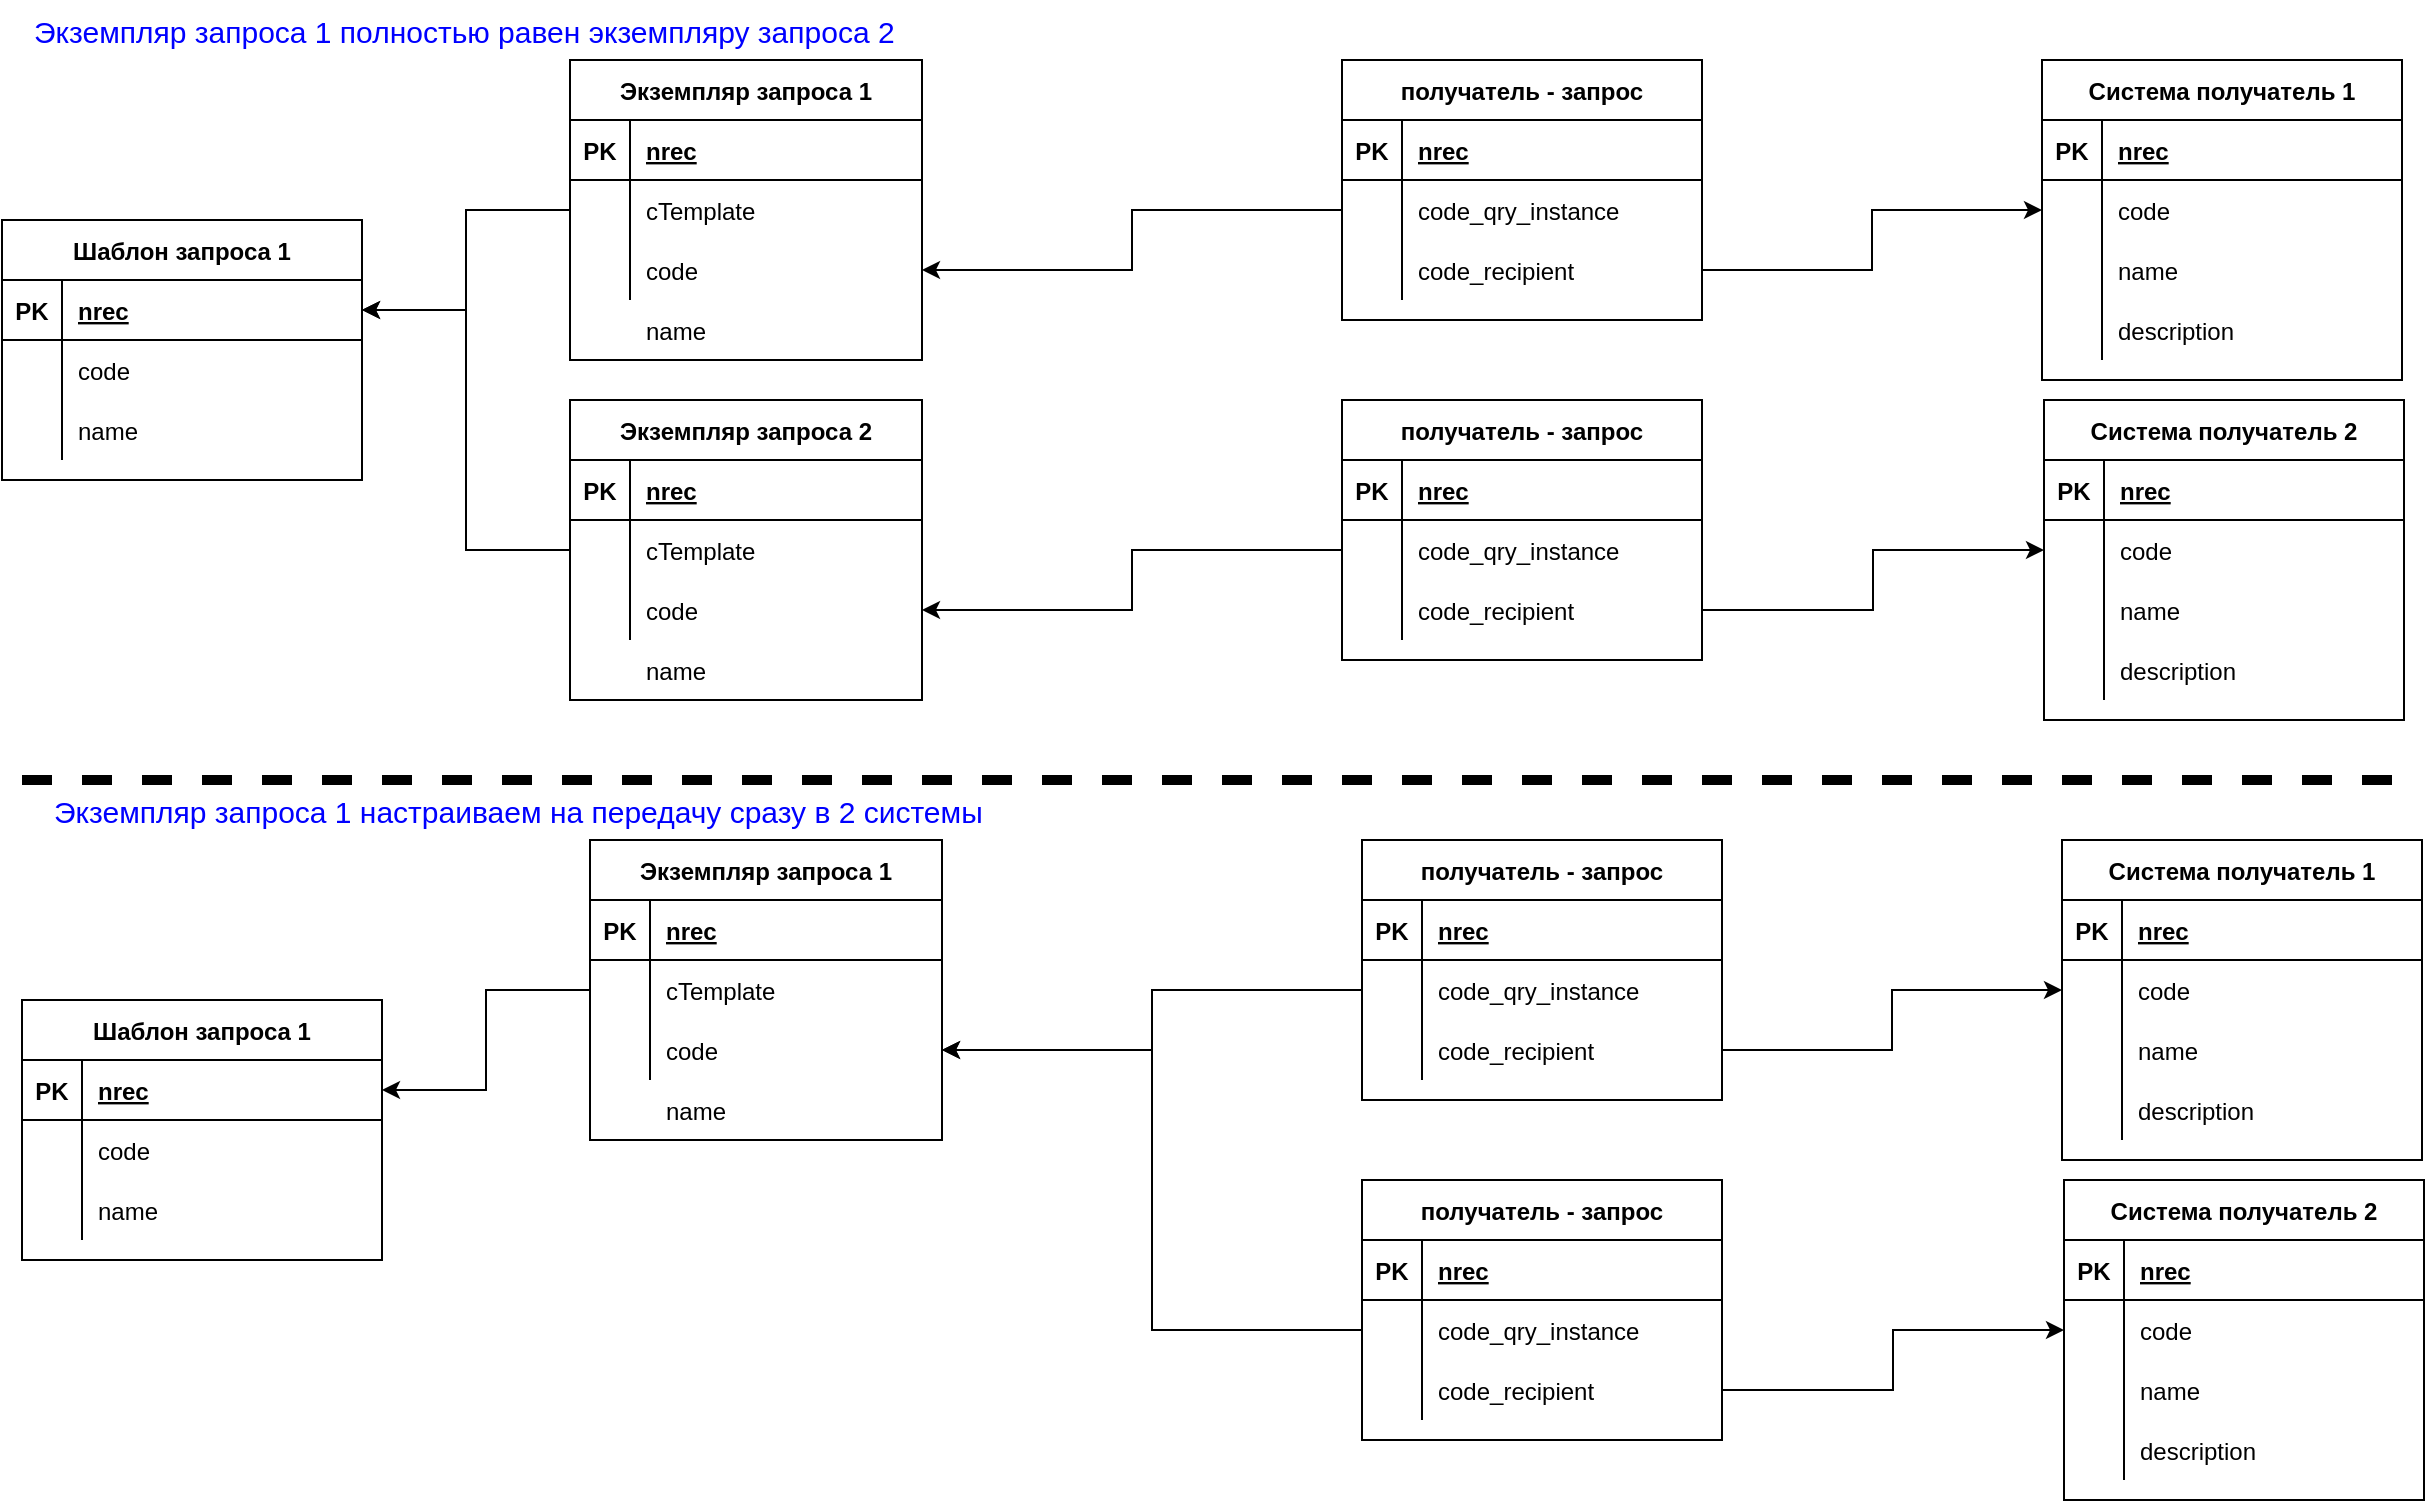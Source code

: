 <mxfile version="20.2.8" type="device"><diagram id="7Ud0dDfYmbrU9-Vhzela" name="Страница 1"><mxGraphModel dx="1421" dy="867" grid="1" gridSize="10" guides="1" tooltips="1" connect="1" arrows="1" fold="1" page="1" pageScale="1" pageWidth="827" pageHeight="1169" math="0" shadow="0"><root><mxCell id="0"/><mxCell id="1" parent="0"/><mxCell id="Srh6h5DKntjdg2FWtIaz-2" value="Шаблон запроса 1" style="shape=table;startSize=30;container=1;collapsible=1;childLayout=tableLayout;fixedRows=1;rowLines=0;fontStyle=1;align=center;resizeLast=1;" vertex="1" parent="1"><mxGeometry x="40" y="110" width="180" height="130" as="geometry"/></mxCell><mxCell id="Srh6h5DKntjdg2FWtIaz-3" value="" style="shape=tableRow;horizontal=0;startSize=0;swimlaneHead=0;swimlaneBody=0;fillColor=none;collapsible=0;dropTarget=0;points=[[0,0.5],[1,0.5]];portConstraint=eastwest;top=0;left=0;right=0;bottom=1;" vertex="1" parent="Srh6h5DKntjdg2FWtIaz-2"><mxGeometry y="30" width="180" height="30" as="geometry"/></mxCell><mxCell id="Srh6h5DKntjdg2FWtIaz-4" value="PK" style="shape=partialRectangle;connectable=0;fillColor=none;top=0;left=0;bottom=0;right=0;fontStyle=1;overflow=hidden;" vertex="1" parent="Srh6h5DKntjdg2FWtIaz-3"><mxGeometry width="30" height="30" as="geometry"><mxRectangle width="30" height="30" as="alternateBounds"/></mxGeometry></mxCell><mxCell id="Srh6h5DKntjdg2FWtIaz-5" value="nrec" style="shape=partialRectangle;connectable=0;fillColor=none;top=0;left=0;bottom=0;right=0;align=left;spacingLeft=6;fontStyle=5;overflow=hidden;" vertex="1" parent="Srh6h5DKntjdg2FWtIaz-3"><mxGeometry x="30" width="150" height="30" as="geometry"><mxRectangle width="150" height="30" as="alternateBounds"/></mxGeometry></mxCell><mxCell id="Srh6h5DKntjdg2FWtIaz-6" value="" style="shape=tableRow;horizontal=0;startSize=0;swimlaneHead=0;swimlaneBody=0;fillColor=none;collapsible=0;dropTarget=0;points=[[0,0.5],[1,0.5]];portConstraint=eastwest;top=0;left=0;right=0;bottom=0;" vertex="1" parent="Srh6h5DKntjdg2FWtIaz-2"><mxGeometry y="60" width="180" height="30" as="geometry"/></mxCell><mxCell id="Srh6h5DKntjdg2FWtIaz-7" value="" style="shape=partialRectangle;connectable=0;fillColor=none;top=0;left=0;bottom=0;right=0;editable=1;overflow=hidden;" vertex="1" parent="Srh6h5DKntjdg2FWtIaz-6"><mxGeometry width="30" height="30" as="geometry"><mxRectangle width="30" height="30" as="alternateBounds"/></mxGeometry></mxCell><mxCell id="Srh6h5DKntjdg2FWtIaz-8" value="code" style="shape=partialRectangle;connectable=0;fillColor=none;top=0;left=0;bottom=0;right=0;align=left;spacingLeft=6;overflow=hidden;" vertex="1" parent="Srh6h5DKntjdg2FWtIaz-6"><mxGeometry x="30" width="150" height="30" as="geometry"><mxRectangle width="150" height="30" as="alternateBounds"/></mxGeometry></mxCell><mxCell id="Srh6h5DKntjdg2FWtIaz-9" value="" style="shape=tableRow;horizontal=0;startSize=0;swimlaneHead=0;swimlaneBody=0;fillColor=none;collapsible=0;dropTarget=0;points=[[0,0.5],[1,0.5]];portConstraint=eastwest;top=0;left=0;right=0;bottom=0;" vertex="1" parent="Srh6h5DKntjdg2FWtIaz-2"><mxGeometry y="90" width="180" height="30" as="geometry"/></mxCell><mxCell id="Srh6h5DKntjdg2FWtIaz-10" value="" style="shape=partialRectangle;connectable=0;fillColor=none;top=0;left=0;bottom=0;right=0;editable=1;overflow=hidden;" vertex="1" parent="Srh6h5DKntjdg2FWtIaz-9"><mxGeometry width="30" height="30" as="geometry"><mxRectangle width="30" height="30" as="alternateBounds"/></mxGeometry></mxCell><mxCell id="Srh6h5DKntjdg2FWtIaz-11" value="name" style="shape=partialRectangle;connectable=0;fillColor=none;top=0;left=0;bottom=0;right=0;align=left;spacingLeft=6;overflow=hidden;" vertex="1" parent="Srh6h5DKntjdg2FWtIaz-9"><mxGeometry x="30" width="150" height="30" as="geometry"><mxRectangle width="150" height="30" as="alternateBounds"/></mxGeometry></mxCell><mxCell id="Srh6h5DKntjdg2FWtIaz-15" value="Экземпляр запроса 1" style="shape=table;startSize=30;container=1;collapsible=1;childLayout=tableLayout;fixedRows=1;rowLines=0;fontStyle=1;align=center;resizeLast=1;" vertex="1" parent="1"><mxGeometry x="324" y="30" width="176" height="150" as="geometry"/></mxCell><mxCell id="Srh6h5DKntjdg2FWtIaz-16" value="" style="shape=tableRow;horizontal=0;startSize=0;swimlaneHead=0;swimlaneBody=0;fillColor=none;collapsible=0;dropTarget=0;points=[[0,0.5],[1,0.5]];portConstraint=eastwest;top=0;left=0;right=0;bottom=1;" vertex="1" parent="Srh6h5DKntjdg2FWtIaz-15"><mxGeometry y="30" width="176" height="30" as="geometry"/></mxCell><mxCell id="Srh6h5DKntjdg2FWtIaz-17" value="PK" style="shape=partialRectangle;connectable=0;fillColor=none;top=0;left=0;bottom=0;right=0;fontStyle=1;overflow=hidden;" vertex="1" parent="Srh6h5DKntjdg2FWtIaz-16"><mxGeometry width="30" height="30" as="geometry"><mxRectangle width="30" height="30" as="alternateBounds"/></mxGeometry></mxCell><mxCell id="Srh6h5DKntjdg2FWtIaz-18" value="nrec" style="shape=partialRectangle;connectable=0;fillColor=none;top=0;left=0;bottom=0;right=0;align=left;spacingLeft=6;fontStyle=5;overflow=hidden;" vertex="1" parent="Srh6h5DKntjdg2FWtIaz-16"><mxGeometry x="30" width="146" height="30" as="geometry"><mxRectangle width="146" height="30" as="alternateBounds"/></mxGeometry></mxCell><mxCell id="Srh6h5DKntjdg2FWtIaz-19" value="" style="shape=tableRow;horizontal=0;startSize=0;swimlaneHead=0;swimlaneBody=0;fillColor=none;collapsible=0;dropTarget=0;points=[[0,0.5],[1,0.5]];portConstraint=eastwest;top=0;left=0;right=0;bottom=0;" vertex="1" parent="Srh6h5DKntjdg2FWtIaz-15"><mxGeometry y="60" width="176" height="30" as="geometry"/></mxCell><mxCell id="Srh6h5DKntjdg2FWtIaz-20" value="" style="shape=partialRectangle;connectable=0;fillColor=none;top=0;left=0;bottom=0;right=0;editable=1;overflow=hidden;" vertex="1" parent="Srh6h5DKntjdg2FWtIaz-19"><mxGeometry width="30" height="30" as="geometry"><mxRectangle width="30" height="30" as="alternateBounds"/></mxGeometry></mxCell><mxCell id="Srh6h5DKntjdg2FWtIaz-21" value="cTemplate" style="shape=partialRectangle;connectable=0;fillColor=none;top=0;left=0;bottom=0;right=0;align=left;spacingLeft=6;overflow=hidden;" vertex="1" parent="Srh6h5DKntjdg2FWtIaz-19"><mxGeometry x="30" width="146" height="30" as="geometry"><mxRectangle width="146" height="30" as="alternateBounds"/></mxGeometry></mxCell><mxCell id="Srh6h5DKntjdg2FWtIaz-22" value="" style="shape=tableRow;horizontal=0;startSize=0;swimlaneHead=0;swimlaneBody=0;fillColor=none;collapsible=0;dropTarget=0;points=[[0,0.5],[1,0.5]];portConstraint=eastwest;top=0;left=0;right=0;bottom=0;" vertex="1" parent="Srh6h5DKntjdg2FWtIaz-15"><mxGeometry y="90" width="176" height="30" as="geometry"/></mxCell><mxCell id="Srh6h5DKntjdg2FWtIaz-23" value="" style="shape=partialRectangle;connectable=0;fillColor=none;top=0;left=0;bottom=0;right=0;editable=1;overflow=hidden;" vertex="1" parent="Srh6h5DKntjdg2FWtIaz-22"><mxGeometry width="30" height="30" as="geometry"><mxRectangle width="30" height="30" as="alternateBounds"/></mxGeometry></mxCell><mxCell id="Srh6h5DKntjdg2FWtIaz-24" value="code" style="shape=partialRectangle;connectable=0;fillColor=none;top=0;left=0;bottom=0;right=0;align=left;spacingLeft=6;overflow=hidden;" vertex="1" parent="Srh6h5DKntjdg2FWtIaz-22"><mxGeometry x="30" width="146" height="30" as="geometry"><mxRectangle width="146" height="30" as="alternateBounds"/></mxGeometry></mxCell><mxCell id="Srh6h5DKntjdg2FWtIaz-25" style="edgeStyle=orthogonalEdgeStyle;rounded=0;orthogonalLoop=1;jettySize=auto;html=1;entryX=1;entryY=0.5;entryDx=0;entryDy=0;exitX=0;exitY=0.5;exitDx=0;exitDy=0;" edge="1" parent="1" source="Srh6h5DKntjdg2FWtIaz-19" target="Srh6h5DKntjdg2FWtIaz-3"><mxGeometry relative="1" as="geometry"/></mxCell><mxCell id="Srh6h5DKntjdg2FWtIaz-26" value="" style="shape=partialRectangle;connectable=0;fillColor=none;top=0;left=0;bottom=0;right=0;editable=1;overflow=hidden;" vertex="1" parent="1"><mxGeometry x="324" y="150" width="30" height="30" as="geometry"><mxRectangle width="30" height="30" as="alternateBounds"/></mxGeometry></mxCell><mxCell id="Srh6h5DKntjdg2FWtIaz-27" value="name" style="shape=partialRectangle;connectable=0;fillColor=none;top=0;left=0;bottom=0;right=0;align=left;spacingLeft=6;overflow=hidden;" vertex="1" parent="1"><mxGeometry x="354" y="150" width="150" height="30" as="geometry"><mxRectangle width="150" height="30" as="alternateBounds"/></mxGeometry></mxCell><mxCell id="Srh6h5DKntjdg2FWtIaz-28" value="Экземпляр запроса 2" style="shape=table;startSize=30;container=1;collapsible=1;childLayout=tableLayout;fixedRows=1;rowLines=0;fontStyle=1;align=center;resizeLast=1;" vertex="1" parent="1"><mxGeometry x="324" y="200" width="176" height="150" as="geometry"/></mxCell><mxCell id="Srh6h5DKntjdg2FWtIaz-29" value="" style="shape=tableRow;horizontal=0;startSize=0;swimlaneHead=0;swimlaneBody=0;fillColor=none;collapsible=0;dropTarget=0;points=[[0,0.5],[1,0.5]];portConstraint=eastwest;top=0;left=0;right=0;bottom=1;" vertex="1" parent="Srh6h5DKntjdg2FWtIaz-28"><mxGeometry y="30" width="176" height="30" as="geometry"/></mxCell><mxCell id="Srh6h5DKntjdg2FWtIaz-30" value="PK" style="shape=partialRectangle;connectable=0;fillColor=none;top=0;left=0;bottom=0;right=0;fontStyle=1;overflow=hidden;" vertex="1" parent="Srh6h5DKntjdg2FWtIaz-29"><mxGeometry width="30" height="30" as="geometry"><mxRectangle width="30" height="30" as="alternateBounds"/></mxGeometry></mxCell><mxCell id="Srh6h5DKntjdg2FWtIaz-31" value="nrec" style="shape=partialRectangle;connectable=0;fillColor=none;top=0;left=0;bottom=0;right=0;align=left;spacingLeft=6;fontStyle=5;overflow=hidden;" vertex="1" parent="Srh6h5DKntjdg2FWtIaz-29"><mxGeometry x="30" width="146" height="30" as="geometry"><mxRectangle width="146" height="30" as="alternateBounds"/></mxGeometry></mxCell><mxCell id="Srh6h5DKntjdg2FWtIaz-32" value="" style="shape=tableRow;horizontal=0;startSize=0;swimlaneHead=0;swimlaneBody=0;fillColor=none;collapsible=0;dropTarget=0;points=[[0,0.5],[1,0.5]];portConstraint=eastwest;top=0;left=0;right=0;bottom=0;" vertex="1" parent="Srh6h5DKntjdg2FWtIaz-28"><mxGeometry y="60" width="176" height="30" as="geometry"/></mxCell><mxCell id="Srh6h5DKntjdg2FWtIaz-33" value="" style="shape=partialRectangle;connectable=0;fillColor=none;top=0;left=0;bottom=0;right=0;editable=1;overflow=hidden;" vertex="1" parent="Srh6h5DKntjdg2FWtIaz-32"><mxGeometry width="30" height="30" as="geometry"><mxRectangle width="30" height="30" as="alternateBounds"/></mxGeometry></mxCell><mxCell id="Srh6h5DKntjdg2FWtIaz-34" value="cTemplate" style="shape=partialRectangle;connectable=0;fillColor=none;top=0;left=0;bottom=0;right=0;align=left;spacingLeft=6;overflow=hidden;" vertex="1" parent="Srh6h5DKntjdg2FWtIaz-32"><mxGeometry x="30" width="146" height="30" as="geometry"><mxRectangle width="146" height="30" as="alternateBounds"/></mxGeometry></mxCell><mxCell id="Srh6h5DKntjdg2FWtIaz-35" value="" style="shape=tableRow;horizontal=0;startSize=0;swimlaneHead=0;swimlaneBody=0;fillColor=none;collapsible=0;dropTarget=0;points=[[0,0.5],[1,0.5]];portConstraint=eastwest;top=0;left=0;right=0;bottom=0;" vertex="1" parent="Srh6h5DKntjdg2FWtIaz-28"><mxGeometry y="90" width="176" height="30" as="geometry"/></mxCell><mxCell id="Srh6h5DKntjdg2FWtIaz-36" value="" style="shape=partialRectangle;connectable=0;fillColor=none;top=0;left=0;bottom=0;right=0;editable=1;overflow=hidden;" vertex="1" parent="Srh6h5DKntjdg2FWtIaz-35"><mxGeometry width="30" height="30" as="geometry"><mxRectangle width="30" height="30" as="alternateBounds"/></mxGeometry></mxCell><mxCell id="Srh6h5DKntjdg2FWtIaz-37" value="code" style="shape=partialRectangle;connectable=0;fillColor=none;top=0;left=0;bottom=0;right=0;align=left;spacingLeft=6;overflow=hidden;" vertex="1" parent="Srh6h5DKntjdg2FWtIaz-35"><mxGeometry x="30" width="146" height="30" as="geometry"><mxRectangle width="146" height="30" as="alternateBounds"/></mxGeometry></mxCell><mxCell id="Srh6h5DKntjdg2FWtIaz-38" value="name" style="shape=partialRectangle;connectable=0;fillColor=none;top=0;left=0;bottom=0;right=0;align=left;spacingLeft=6;overflow=hidden;" vertex="1" parent="1"><mxGeometry x="354" y="320" width="150" height="30" as="geometry"><mxRectangle width="150" height="30" as="alternateBounds"/></mxGeometry></mxCell><mxCell id="Srh6h5DKntjdg2FWtIaz-39" style="edgeStyle=orthogonalEdgeStyle;rounded=0;orthogonalLoop=1;jettySize=auto;html=1;entryX=1;entryY=0.5;entryDx=0;entryDy=0;" edge="1" parent="1" source="Srh6h5DKntjdg2FWtIaz-32" target="Srh6h5DKntjdg2FWtIaz-3"><mxGeometry relative="1" as="geometry"/></mxCell><mxCell id="Srh6h5DKntjdg2FWtIaz-40" value="Система получатель 1" style="shape=table;startSize=30;container=1;collapsible=1;childLayout=tableLayout;fixedRows=1;rowLines=0;fontStyle=1;align=center;resizeLast=1;" vertex="1" parent="1"><mxGeometry x="1060" y="30" width="180" height="160" as="geometry"/></mxCell><mxCell id="Srh6h5DKntjdg2FWtIaz-41" value="" style="shape=tableRow;horizontal=0;startSize=0;swimlaneHead=0;swimlaneBody=0;fillColor=none;collapsible=0;dropTarget=0;points=[[0,0.5],[1,0.5]];portConstraint=eastwest;top=0;left=0;right=0;bottom=1;" vertex="1" parent="Srh6h5DKntjdg2FWtIaz-40"><mxGeometry y="30" width="180" height="30" as="geometry"/></mxCell><mxCell id="Srh6h5DKntjdg2FWtIaz-42" value="PK" style="shape=partialRectangle;connectable=0;fillColor=none;top=0;left=0;bottom=0;right=0;fontStyle=1;overflow=hidden;" vertex="1" parent="Srh6h5DKntjdg2FWtIaz-41"><mxGeometry width="30" height="30" as="geometry"><mxRectangle width="30" height="30" as="alternateBounds"/></mxGeometry></mxCell><mxCell id="Srh6h5DKntjdg2FWtIaz-43" value="nrec" style="shape=partialRectangle;connectable=0;fillColor=none;top=0;left=0;bottom=0;right=0;align=left;spacingLeft=6;fontStyle=5;overflow=hidden;" vertex="1" parent="Srh6h5DKntjdg2FWtIaz-41"><mxGeometry x="30" width="150" height="30" as="geometry"><mxRectangle width="150" height="30" as="alternateBounds"/></mxGeometry></mxCell><mxCell id="Srh6h5DKntjdg2FWtIaz-44" value="" style="shape=tableRow;horizontal=0;startSize=0;swimlaneHead=0;swimlaneBody=0;fillColor=none;collapsible=0;dropTarget=0;points=[[0,0.5],[1,0.5]];portConstraint=eastwest;top=0;left=0;right=0;bottom=0;" vertex="1" parent="Srh6h5DKntjdg2FWtIaz-40"><mxGeometry y="60" width="180" height="30" as="geometry"/></mxCell><mxCell id="Srh6h5DKntjdg2FWtIaz-45" value="" style="shape=partialRectangle;connectable=0;fillColor=none;top=0;left=0;bottom=0;right=0;editable=1;overflow=hidden;" vertex="1" parent="Srh6h5DKntjdg2FWtIaz-44"><mxGeometry width="30" height="30" as="geometry"><mxRectangle width="30" height="30" as="alternateBounds"/></mxGeometry></mxCell><mxCell id="Srh6h5DKntjdg2FWtIaz-46" value="code" style="shape=partialRectangle;connectable=0;fillColor=none;top=0;left=0;bottom=0;right=0;align=left;spacingLeft=6;overflow=hidden;" vertex="1" parent="Srh6h5DKntjdg2FWtIaz-44"><mxGeometry x="30" width="150" height="30" as="geometry"><mxRectangle width="150" height="30" as="alternateBounds"/></mxGeometry></mxCell><mxCell id="Srh6h5DKntjdg2FWtIaz-47" value="" style="shape=tableRow;horizontal=0;startSize=0;swimlaneHead=0;swimlaneBody=0;fillColor=none;collapsible=0;dropTarget=0;points=[[0,0.5],[1,0.5]];portConstraint=eastwest;top=0;left=0;right=0;bottom=0;" vertex="1" parent="Srh6h5DKntjdg2FWtIaz-40"><mxGeometry y="90" width="180" height="30" as="geometry"/></mxCell><mxCell id="Srh6h5DKntjdg2FWtIaz-48" value="" style="shape=partialRectangle;connectable=0;fillColor=none;top=0;left=0;bottom=0;right=0;editable=1;overflow=hidden;" vertex="1" parent="Srh6h5DKntjdg2FWtIaz-47"><mxGeometry width="30" height="30" as="geometry"><mxRectangle width="30" height="30" as="alternateBounds"/></mxGeometry></mxCell><mxCell id="Srh6h5DKntjdg2FWtIaz-49" value="name" style="shape=partialRectangle;connectable=0;fillColor=none;top=0;left=0;bottom=0;right=0;align=left;spacingLeft=6;overflow=hidden;" vertex="1" parent="Srh6h5DKntjdg2FWtIaz-47"><mxGeometry x="30" width="150" height="30" as="geometry"><mxRectangle width="150" height="30" as="alternateBounds"/></mxGeometry></mxCell><mxCell id="Srh6h5DKntjdg2FWtIaz-50" value="" style="shape=tableRow;horizontal=0;startSize=0;swimlaneHead=0;swimlaneBody=0;fillColor=none;collapsible=0;dropTarget=0;points=[[0,0.5],[1,0.5]];portConstraint=eastwest;top=0;left=0;right=0;bottom=0;" vertex="1" parent="Srh6h5DKntjdg2FWtIaz-40"><mxGeometry y="120" width="180" height="30" as="geometry"/></mxCell><mxCell id="Srh6h5DKntjdg2FWtIaz-51" value="" style="shape=partialRectangle;connectable=0;fillColor=none;top=0;left=0;bottom=0;right=0;editable=1;overflow=hidden;" vertex="1" parent="Srh6h5DKntjdg2FWtIaz-50"><mxGeometry width="30" height="30" as="geometry"><mxRectangle width="30" height="30" as="alternateBounds"/></mxGeometry></mxCell><mxCell id="Srh6h5DKntjdg2FWtIaz-52" value="description" style="shape=partialRectangle;connectable=0;fillColor=none;top=0;left=0;bottom=0;right=0;align=left;spacingLeft=6;overflow=hidden;" vertex="1" parent="Srh6h5DKntjdg2FWtIaz-50"><mxGeometry x="30" width="150" height="30" as="geometry"><mxRectangle width="150" height="30" as="alternateBounds"/></mxGeometry></mxCell><mxCell id="Srh6h5DKntjdg2FWtIaz-53" value="получатель - запрос" style="shape=table;startSize=30;container=1;collapsible=1;childLayout=tableLayout;fixedRows=1;rowLines=0;fontStyle=1;align=center;resizeLast=1;" vertex="1" parent="1"><mxGeometry x="710" y="30" width="180" height="130" as="geometry"/></mxCell><mxCell id="Srh6h5DKntjdg2FWtIaz-54" value="" style="shape=tableRow;horizontal=0;startSize=0;swimlaneHead=0;swimlaneBody=0;fillColor=none;collapsible=0;dropTarget=0;points=[[0,0.5],[1,0.5]];portConstraint=eastwest;top=0;left=0;right=0;bottom=1;" vertex="1" parent="Srh6h5DKntjdg2FWtIaz-53"><mxGeometry y="30" width="180" height="30" as="geometry"/></mxCell><mxCell id="Srh6h5DKntjdg2FWtIaz-55" value="PK" style="shape=partialRectangle;connectable=0;fillColor=none;top=0;left=0;bottom=0;right=0;fontStyle=1;overflow=hidden;" vertex="1" parent="Srh6h5DKntjdg2FWtIaz-54"><mxGeometry width="30" height="30" as="geometry"><mxRectangle width="30" height="30" as="alternateBounds"/></mxGeometry></mxCell><mxCell id="Srh6h5DKntjdg2FWtIaz-56" value="nrec" style="shape=partialRectangle;connectable=0;fillColor=none;top=0;left=0;bottom=0;right=0;align=left;spacingLeft=6;fontStyle=5;overflow=hidden;" vertex="1" parent="Srh6h5DKntjdg2FWtIaz-54"><mxGeometry x="30" width="150" height="30" as="geometry"><mxRectangle width="150" height="30" as="alternateBounds"/></mxGeometry></mxCell><mxCell id="Srh6h5DKntjdg2FWtIaz-57" value="" style="shape=tableRow;horizontal=0;startSize=0;swimlaneHead=0;swimlaneBody=0;fillColor=none;collapsible=0;dropTarget=0;points=[[0,0.5],[1,0.5]];portConstraint=eastwest;top=0;left=0;right=0;bottom=0;" vertex="1" parent="Srh6h5DKntjdg2FWtIaz-53"><mxGeometry y="60" width="180" height="30" as="geometry"/></mxCell><mxCell id="Srh6h5DKntjdg2FWtIaz-58" value="" style="shape=partialRectangle;connectable=0;fillColor=none;top=0;left=0;bottom=0;right=0;editable=1;overflow=hidden;" vertex="1" parent="Srh6h5DKntjdg2FWtIaz-57"><mxGeometry width="30" height="30" as="geometry"><mxRectangle width="30" height="30" as="alternateBounds"/></mxGeometry></mxCell><mxCell id="Srh6h5DKntjdg2FWtIaz-59" value="code_qry_instance" style="shape=partialRectangle;connectable=0;fillColor=none;top=0;left=0;bottom=0;right=0;align=left;spacingLeft=6;overflow=hidden;" vertex="1" parent="Srh6h5DKntjdg2FWtIaz-57"><mxGeometry x="30" width="150" height="30" as="geometry"><mxRectangle width="150" height="30" as="alternateBounds"/></mxGeometry></mxCell><mxCell id="Srh6h5DKntjdg2FWtIaz-60" value="" style="shape=tableRow;horizontal=0;startSize=0;swimlaneHead=0;swimlaneBody=0;fillColor=none;collapsible=0;dropTarget=0;points=[[0,0.5],[1,0.5]];portConstraint=eastwest;top=0;left=0;right=0;bottom=0;" vertex="1" parent="Srh6h5DKntjdg2FWtIaz-53"><mxGeometry y="90" width="180" height="30" as="geometry"/></mxCell><mxCell id="Srh6h5DKntjdg2FWtIaz-61" value="" style="shape=partialRectangle;connectable=0;fillColor=none;top=0;left=0;bottom=0;right=0;editable=1;overflow=hidden;" vertex="1" parent="Srh6h5DKntjdg2FWtIaz-60"><mxGeometry width="30" height="30" as="geometry"><mxRectangle width="30" height="30" as="alternateBounds"/></mxGeometry></mxCell><mxCell id="Srh6h5DKntjdg2FWtIaz-62" value="code_recipient" style="shape=partialRectangle;connectable=0;fillColor=none;top=0;left=0;bottom=0;right=0;align=left;spacingLeft=6;overflow=hidden;" vertex="1" parent="Srh6h5DKntjdg2FWtIaz-60"><mxGeometry x="30" width="150" height="30" as="geometry"><mxRectangle width="150" height="30" as="alternateBounds"/></mxGeometry></mxCell><mxCell id="Srh6h5DKntjdg2FWtIaz-66" style="edgeStyle=orthogonalEdgeStyle;rounded=0;orthogonalLoop=1;jettySize=auto;html=1;entryX=1;entryY=0.5;entryDx=0;entryDy=0;" edge="1" parent="1" source="Srh6h5DKntjdg2FWtIaz-57" target="Srh6h5DKntjdg2FWtIaz-22"><mxGeometry relative="1" as="geometry"/></mxCell><mxCell id="Srh6h5DKntjdg2FWtIaz-67" style="edgeStyle=orthogonalEdgeStyle;rounded=0;orthogonalLoop=1;jettySize=auto;html=1;entryX=0;entryY=0.5;entryDx=0;entryDy=0;" edge="1" parent="1" source="Srh6h5DKntjdg2FWtIaz-60" target="Srh6h5DKntjdg2FWtIaz-44"><mxGeometry relative="1" as="geometry"/></mxCell><mxCell id="Srh6h5DKntjdg2FWtIaz-68" value="получатель - запрос" style="shape=table;startSize=30;container=1;collapsible=1;childLayout=tableLayout;fixedRows=1;rowLines=0;fontStyle=1;align=center;resizeLast=1;" vertex="1" parent="1"><mxGeometry x="710" y="200" width="180" height="130" as="geometry"/></mxCell><mxCell id="Srh6h5DKntjdg2FWtIaz-69" value="" style="shape=tableRow;horizontal=0;startSize=0;swimlaneHead=0;swimlaneBody=0;fillColor=none;collapsible=0;dropTarget=0;points=[[0,0.5],[1,0.5]];portConstraint=eastwest;top=0;left=0;right=0;bottom=1;" vertex="1" parent="Srh6h5DKntjdg2FWtIaz-68"><mxGeometry y="30" width="180" height="30" as="geometry"/></mxCell><mxCell id="Srh6h5DKntjdg2FWtIaz-70" value="PK" style="shape=partialRectangle;connectable=0;fillColor=none;top=0;left=0;bottom=0;right=0;fontStyle=1;overflow=hidden;" vertex="1" parent="Srh6h5DKntjdg2FWtIaz-69"><mxGeometry width="30" height="30" as="geometry"><mxRectangle width="30" height="30" as="alternateBounds"/></mxGeometry></mxCell><mxCell id="Srh6h5DKntjdg2FWtIaz-71" value="nrec" style="shape=partialRectangle;connectable=0;fillColor=none;top=0;left=0;bottom=0;right=0;align=left;spacingLeft=6;fontStyle=5;overflow=hidden;" vertex="1" parent="Srh6h5DKntjdg2FWtIaz-69"><mxGeometry x="30" width="150" height="30" as="geometry"><mxRectangle width="150" height="30" as="alternateBounds"/></mxGeometry></mxCell><mxCell id="Srh6h5DKntjdg2FWtIaz-72" value="" style="shape=tableRow;horizontal=0;startSize=0;swimlaneHead=0;swimlaneBody=0;fillColor=none;collapsible=0;dropTarget=0;points=[[0,0.5],[1,0.5]];portConstraint=eastwest;top=0;left=0;right=0;bottom=0;" vertex="1" parent="Srh6h5DKntjdg2FWtIaz-68"><mxGeometry y="60" width="180" height="30" as="geometry"/></mxCell><mxCell id="Srh6h5DKntjdg2FWtIaz-73" value="" style="shape=partialRectangle;connectable=0;fillColor=none;top=0;left=0;bottom=0;right=0;editable=1;overflow=hidden;" vertex="1" parent="Srh6h5DKntjdg2FWtIaz-72"><mxGeometry width="30" height="30" as="geometry"><mxRectangle width="30" height="30" as="alternateBounds"/></mxGeometry></mxCell><mxCell id="Srh6h5DKntjdg2FWtIaz-74" value="code_qry_instance" style="shape=partialRectangle;connectable=0;fillColor=none;top=0;left=0;bottom=0;right=0;align=left;spacingLeft=6;overflow=hidden;" vertex="1" parent="Srh6h5DKntjdg2FWtIaz-72"><mxGeometry x="30" width="150" height="30" as="geometry"><mxRectangle width="150" height="30" as="alternateBounds"/></mxGeometry></mxCell><mxCell id="Srh6h5DKntjdg2FWtIaz-75" value="" style="shape=tableRow;horizontal=0;startSize=0;swimlaneHead=0;swimlaneBody=0;fillColor=none;collapsible=0;dropTarget=0;points=[[0,0.5],[1,0.5]];portConstraint=eastwest;top=0;left=0;right=0;bottom=0;" vertex="1" parent="Srh6h5DKntjdg2FWtIaz-68"><mxGeometry y="90" width="180" height="30" as="geometry"/></mxCell><mxCell id="Srh6h5DKntjdg2FWtIaz-76" value="" style="shape=partialRectangle;connectable=0;fillColor=none;top=0;left=0;bottom=0;right=0;editable=1;overflow=hidden;" vertex="1" parent="Srh6h5DKntjdg2FWtIaz-75"><mxGeometry width="30" height="30" as="geometry"><mxRectangle width="30" height="30" as="alternateBounds"/></mxGeometry></mxCell><mxCell id="Srh6h5DKntjdg2FWtIaz-77" value="code_recipient" style="shape=partialRectangle;connectable=0;fillColor=none;top=0;left=0;bottom=0;right=0;align=left;spacingLeft=6;overflow=hidden;" vertex="1" parent="Srh6h5DKntjdg2FWtIaz-75"><mxGeometry x="30" width="150" height="30" as="geometry"><mxRectangle width="150" height="30" as="alternateBounds"/></mxGeometry></mxCell><mxCell id="Srh6h5DKntjdg2FWtIaz-78" value="Система получатель 2" style="shape=table;startSize=30;container=1;collapsible=1;childLayout=tableLayout;fixedRows=1;rowLines=0;fontStyle=1;align=center;resizeLast=1;" vertex="1" parent="1"><mxGeometry x="1061" y="200" width="180" height="160" as="geometry"/></mxCell><mxCell id="Srh6h5DKntjdg2FWtIaz-79" value="" style="shape=tableRow;horizontal=0;startSize=0;swimlaneHead=0;swimlaneBody=0;fillColor=none;collapsible=0;dropTarget=0;points=[[0,0.5],[1,0.5]];portConstraint=eastwest;top=0;left=0;right=0;bottom=1;" vertex="1" parent="Srh6h5DKntjdg2FWtIaz-78"><mxGeometry y="30" width="180" height="30" as="geometry"/></mxCell><mxCell id="Srh6h5DKntjdg2FWtIaz-80" value="PK" style="shape=partialRectangle;connectable=0;fillColor=none;top=0;left=0;bottom=0;right=0;fontStyle=1;overflow=hidden;" vertex="1" parent="Srh6h5DKntjdg2FWtIaz-79"><mxGeometry width="30" height="30" as="geometry"><mxRectangle width="30" height="30" as="alternateBounds"/></mxGeometry></mxCell><mxCell id="Srh6h5DKntjdg2FWtIaz-81" value="nrec" style="shape=partialRectangle;connectable=0;fillColor=none;top=0;left=0;bottom=0;right=0;align=left;spacingLeft=6;fontStyle=5;overflow=hidden;" vertex="1" parent="Srh6h5DKntjdg2FWtIaz-79"><mxGeometry x="30" width="150" height="30" as="geometry"><mxRectangle width="150" height="30" as="alternateBounds"/></mxGeometry></mxCell><mxCell id="Srh6h5DKntjdg2FWtIaz-82" value="" style="shape=tableRow;horizontal=0;startSize=0;swimlaneHead=0;swimlaneBody=0;fillColor=none;collapsible=0;dropTarget=0;points=[[0,0.5],[1,0.5]];portConstraint=eastwest;top=0;left=0;right=0;bottom=0;" vertex="1" parent="Srh6h5DKntjdg2FWtIaz-78"><mxGeometry y="60" width="180" height="30" as="geometry"/></mxCell><mxCell id="Srh6h5DKntjdg2FWtIaz-83" value="" style="shape=partialRectangle;connectable=0;fillColor=none;top=0;left=0;bottom=0;right=0;editable=1;overflow=hidden;" vertex="1" parent="Srh6h5DKntjdg2FWtIaz-82"><mxGeometry width="30" height="30" as="geometry"><mxRectangle width="30" height="30" as="alternateBounds"/></mxGeometry></mxCell><mxCell id="Srh6h5DKntjdg2FWtIaz-84" value="code" style="shape=partialRectangle;connectable=0;fillColor=none;top=0;left=0;bottom=0;right=0;align=left;spacingLeft=6;overflow=hidden;" vertex="1" parent="Srh6h5DKntjdg2FWtIaz-82"><mxGeometry x="30" width="150" height="30" as="geometry"><mxRectangle width="150" height="30" as="alternateBounds"/></mxGeometry></mxCell><mxCell id="Srh6h5DKntjdg2FWtIaz-85" value="" style="shape=tableRow;horizontal=0;startSize=0;swimlaneHead=0;swimlaneBody=0;fillColor=none;collapsible=0;dropTarget=0;points=[[0,0.5],[1,0.5]];portConstraint=eastwest;top=0;left=0;right=0;bottom=0;" vertex="1" parent="Srh6h5DKntjdg2FWtIaz-78"><mxGeometry y="90" width="180" height="30" as="geometry"/></mxCell><mxCell id="Srh6h5DKntjdg2FWtIaz-86" value="" style="shape=partialRectangle;connectable=0;fillColor=none;top=0;left=0;bottom=0;right=0;editable=1;overflow=hidden;" vertex="1" parent="Srh6h5DKntjdg2FWtIaz-85"><mxGeometry width="30" height="30" as="geometry"><mxRectangle width="30" height="30" as="alternateBounds"/></mxGeometry></mxCell><mxCell id="Srh6h5DKntjdg2FWtIaz-87" value="name" style="shape=partialRectangle;connectable=0;fillColor=none;top=0;left=0;bottom=0;right=0;align=left;spacingLeft=6;overflow=hidden;" vertex="1" parent="Srh6h5DKntjdg2FWtIaz-85"><mxGeometry x="30" width="150" height="30" as="geometry"><mxRectangle width="150" height="30" as="alternateBounds"/></mxGeometry></mxCell><mxCell id="Srh6h5DKntjdg2FWtIaz-88" value="" style="shape=tableRow;horizontal=0;startSize=0;swimlaneHead=0;swimlaneBody=0;fillColor=none;collapsible=0;dropTarget=0;points=[[0,0.5],[1,0.5]];portConstraint=eastwest;top=0;left=0;right=0;bottom=0;" vertex="1" parent="Srh6h5DKntjdg2FWtIaz-78"><mxGeometry y="120" width="180" height="30" as="geometry"/></mxCell><mxCell id="Srh6h5DKntjdg2FWtIaz-89" value="" style="shape=partialRectangle;connectable=0;fillColor=none;top=0;left=0;bottom=0;right=0;editable=1;overflow=hidden;" vertex="1" parent="Srh6h5DKntjdg2FWtIaz-88"><mxGeometry width="30" height="30" as="geometry"><mxRectangle width="30" height="30" as="alternateBounds"/></mxGeometry></mxCell><mxCell id="Srh6h5DKntjdg2FWtIaz-90" value="description" style="shape=partialRectangle;connectable=0;fillColor=none;top=0;left=0;bottom=0;right=0;align=left;spacingLeft=6;overflow=hidden;" vertex="1" parent="Srh6h5DKntjdg2FWtIaz-88"><mxGeometry x="30" width="150" height="30" as="geometry"><mxRectangle width="150" height="30" as="alternateBounds"/></mxGeometry></mxCell><mxCell id="Srh6h5DKntjdg2FWtIaz-91" style="edgeStyle=orthogonalEdgeStyle;rounded=0;orthogonalLoop=1;jettySize=auto;html=1;entryX=1;entryY=0.5;entryDx=0;entryDy=0;" edge="1" parent="1" source="Srh6h5DKntjdg2FWtIaz-72" target="Srh6h5DKntjdg2FWtIaz-35"><mxGeometry relative="1" as="geometry"/></mxCell><mxCell id="Srh6h5DKntjdg2FWtIaz-92" style="edgeStyle=orthogonalEdgeStyle;rounded=0;orthogonalLoop=1;jettySize=auto;html=1;" edge="1" parent="1" source="Srh6h5DKntjdg2FWtIaz-75" target="Srh6h5DKntjdg2FWtIaz-82"><mxGeometry relative="1" as="geometry"/></mxCell><mxCell id="Srh6h5DKntjdg2FWtIaz-93" value="Шаблон запроса 1" style="shape=table;startSize=30;container=1;collapsible=1;childLayout=tableLayout;fixedRows=1;rowLines=0;fontStyle=1;align=center;resizeLast=1;" vertex="1" parent="1"><mxGeometry x="50" y="500" width="180" height="130" as="geometry"/></mxCell><mxCell id="Srh6h5DKntjdg2FWtIaz-94" value="" style="shape=tableRow;horizontal=0;startSize=0;swimlaneHead=0;swimlaneBody=0;fillColor=none;collapsible=0;dropTarget=0;points=[[0,0.5],[1,0.5]];portConstraint=eastwest;top=0;left=0;right=0;bottom=1;" vertex="1" parent="Srh6h5DKntjdg2FWtIaz-93"><mxGeometry y="30" width="180" height="30" as="geometry"/></mxCell><mxCell id="Srh6h5DKntjdg2FWtIaz-95" value="PK" style="shape=partialRectangle;connectable=0;fillColor=none;top=0;left=0;bottom=0;right=0;fontStyle=1;overflow=hidden;" vertex="1" parent="Srh6h5DKntjdg2FWtIaz-94"><mxGeometry width="30" height="30" as="geometry"><mxRectangle width="30" height="30" as="alternateBounds"/></mxGeometry></mxCell><mxCell id="Srh6h5DKntjdg2FWtIaz-96" value="nrec" style="shape=partialRectangle;connectable=0;fillColor=none;top=0;left=0;bottom=0;right=0;align=left;spacingLeft=6;fontStyle=5;overflow=hidden;" vertex="1" parent="Srh6h5DKntjdg2FWtIaz-94"><mxGeometry x="30" width="150" height="30" as="geometry"><mxRectangle width="150" height="30" as="alternateBounds"/></mxGeometry></mxCell><mxCell id="Srh6h5DKntjdg2FWtIaz-97" value="" style="shape=tableRow;horizontal=0;startSize=0;swimlaneHead=0;swimlaneBody=0;fillColor=none;collapsible=0;dropTarget=0;points=[[0,0.5],[1,0.5]];portConstraint=eastwest;top=0;left=0;right=0;bottom=0;" vertex="1" parent="Srh6h5DKntjdg2FWtIaz-93"><mxGeometry y="60" width="180" height="30" as="geometry"/></mxCell><mxCell id="Srh6h5DKntjdg2FWtIaz-98" value="" style="shape=partialRectangle;connectable=0;fillColor=none;top=0;left=0;bottom=0;right=0;editable=1;overflow=hidden;" vertex="1" parent="Srh6h5DKntjdg2FWtIaz-97"><mxGeometry width="30" height="30" as="geometry"><mxRectangle width="30" height="30" as="alternateBounds"/></mxGeometry></mxCell><mxCell id="Srh6h5DKntjdg2FWtIaz-99" value="code" style="shape=partialRectangle;connectable=0;fillColor=none;top=0;left=0;bottom=0;right=0;align=left;spacingLeft=6;overflow=hidden;" vertex="1" parent="Srh6h5DKntjdg2FWtIaz-97"><mxGeometry x="30" width="150" height="30" as="geometry"><mxRectangle width="150" height="30" as="alternateBounds"/></mxGeometry></mxCell><mxCell id="Srh6h5DKntjdg2FWtIaz-100" value="" style="shape=tableRow;horizontal=0;startSize=0;swimlaneHead=0;swimlaneBody=0;fillColor=none;collapsible=0;dropTarget=0;points=[[0,0.5],[1,0.5]];portConstraint=eastwest;top=0;left=0;right=0;bottom=0;" vertex="1" parent="Srh6h5DKntjdg2FWtIaz-93"><mxGeometry y="90" width="180" height="30" as="geometry"/></mxCell><mxCell id="Srh6h5DKntjdg2FWtIaz-101" value="" style="shape=partialRectangle;connectable=0;fillColor=none;top=0;left=0;bottom=0;right=0;editable=1;overflow=hidden;" vertex="1" parent="Srh6h5DKntjdg2FWtIaz-100"><mxGeometry width="30" height="30" as="geometry"><mxRectangle width="30" height="30" as="alternateBounds"/></mxGeometry></mxCell><mxCell id="Srh6h5DKntjdg2FWtIaz-102" value="name" style="shape=partialRectangle;connectable=0;fillColor=none;top=0;left=0;bottom=0;right=0;align=left;spacingLeft=6;overflow=hidden;" vertex="1" parent="Srh6h5DKntjdg2FWtIaz-100"><mxGeometry x="30" width="150" height="30" as="geometry"><mxRectangle width="150" height="30" as="alternateBounds"/></mxGeometry></mxCell><mxCell id="Srh6h5DKntjdg2FWtIaz-103" value="Экземпляр запроса 1" style="shape=table;startSize=30;container=1;collapsible=1;childLayout=tableLayout;fixedRows=1;rowLines=0;fontStyle=1;align=center;resizeLast=1;" vertex="1" parent="1"><mxGeometry x="334" y="420" width="176" height="150" as="geometry"/></mxCell><mxCell id="Srh6h5DKntjdg2FWtIaz-104" value="" style="shape=tableRow;horizontal=0;startSize=0;swimlaneHead=0;swimlaneBody=0;fillColor=none;collapsible=0;dropTarget=0;points=[[0,0.5],[1,0.5]];portConstraint=eastwest;top=0;left=0;right=0;bottom=1;" vertex="1" parent="Srh6h5DKntjdg2FWtIaz-103"><mxGeometry y="30" width="176" height="30" as="geometry"/></mxCell><mxCell id="Srh6h5DKntjdg2FWtIaz-105" value="PK" style="shape=partialRectangle;connectable=0;fillColor=none;top=0;left=0;bottom=0;right=0;fontStyle=1;overflow=hidden;" vertex="1" parent="Srh6h5DKntjdg2FWtIaz-104"><mxGeometry width="30" height="30" as="geometry"><mxRectangle width="30" height="30" as="alternateBounds"/></mxGeometry></mxCell><mxCell id="Srh6h5DKntjdg2FWtIaz-106" value="nrec" style="shape=partialRectangle;connectable=0;fillColor=none;top=0;left=0;bottom=0;right=0;align=left;spacingLeft=6;fontStyle=5;overflow=hidden;" vertex="1" parent="Srh6h5DKntjdg2FWtIaz-104"><mxGeometry x="30" width="146" height="30" as="geometry"><mxRectangle width="146" height="30" as="alternateBounds"/></mxGeometry></mxCell><mxCell id="Srh6h5DKntjdg2FWtIaz-107" value="" style="shape=tableRow;horizontal=0;startSize=0;swimlaneHead=0;swimlaneBody=0;fillColor=none;collapsible=0;dropTarget=0;points=[[0,0.5],[1,0.5]];portConstraint=eastwest;top=0;left=0;right=0;bottom=0;" vertex="1" parent="Srh6h5DKntjdg2FWtIaz-103"><mxGeometry y="60" width="176" height="30" as="geometry"/></mxCell><mxCell id="Srh6h5DKntjdg2FWtIaz-108" value="" style="shape=partialRectangle;connectable=0;fillColor=none;top=0;left=0;bottom=0;right=0;editable=1;overflow=hidden;" vertex="1" parent="Srh6h5DKntjdg2FWtIaz-107"><mxGeometry width="30" height="30" as="geometry"><mxRectangle width="30" height="30" as="alternateBounds"/></mxGeometry></mxCell><mxCell id="Srh6h5DKntjdg2FWtIaz-109" value="cTemplate" style="shape=partialRectangle;connectable=0;fillColor=none;top=0;left=0;bottom=0;right=0;align=left;spacingLeft=6;overflow=hidden;" vertex="1" parent="Srh6h5DKntjdg2FWtIaz-107"><mxGeometry x="30" width="146" height="30" as="geometry"><mxRectangle width="146" height="30" as="alternateBounds"/></mxGeometry></mxCell><mxCell id="Srh6h5DKntjdg2FWtIaz-110" value="" style="shape=tableRow;horizontal=0;startSize=0;swimlaneHead=0;swimlaneBody=0;fillColor=none;collapsible=0;dropTarget=0;points=[[0,0.5],[1,0.5]];portConstraint=eastwest;top=0;left=0;right=0;bottom=0;" vertex="1" parent="Srh6h5DKntjdg2FWtIaz-103"><mxGeometry y="90" width="176" height="30" as="geometry"/></mxCell><mxCell id="Srh6h5DKntjdg2FWtIaz-111" value="" style="shape=partialRectangle;connectable=0;fillColor=none;top=0;left=0;bottom=0;right=0;editable=1;overflow=hidden;" vertex="1" parent="Srh6h5DKntjdg2FWtIaz-110"><mxGeometry width="30" height="30" as="geometry"><mxRectangle width="30" height="30" as="alternateBounds"/></mxGeometry></mxCell><mxCell id="Srh6h5DKntjdg2FWtIaz-112" value="code" style="shape=partialRectangle;connectable=0;fillColor=none;top=0;left=0;bottom=0;right=0;align=left;spacingLeft=6;overflow=hidden;" vertex="1" parent="Srh6h5DKntjdg2FWtIaz-110"><mxGeometry x="30" width="146" height="30" as="geometry"><mxRectangle width="146" height="30" as="alternateBounds"/></mxGeometry></mxCell><mxCell id="Srh6h5DKntjdg2FWtIaz-113" style="edgeStyle=orthogonalEdgeStyle;rounded=0;orthogonalLoop=1;jettySize=auto;html=1;entryX=1;entryY=0.5;entryDx=0;entryDy=0;exitX=0;exitY=0.5;exitDx=0;exitDy=0;" edge="1" parent="1" source="Srh6h5DKntjdg2FWtIaz-107" target="Srh6h5DKntjdg2FWtIaz-94"><mxGeometry relative="1" as="geometry"/></mxCell><mxCell id="Srh6h5DKntjdg2FWtIaz-114" value="" style="shape=partialRectangle;connectable=0;fillColor=none;top=0;left=0;bottom=0;right=0;editable=1;overflow=hidden;" vertex="1" parent="1"><mxGeometry x="334" y="540" width="30" height="30" as="geometry"><mxRectangle width="30" height="30" as="alternateBounds"/></mxGeometry></mxCell><mxCell id="Srh6h5DKntjdg2FWtIaz-115" value="name" style="shape=partialRectangle;connectable=0;fillColor=none;top=0;left=0;bottom=0;right=0;align=left;spacingLeft=6;overflow=hidden;" vertex="1" parent="1"><mxGeometry x="364" y="540" width="150" height="30" as="geometry"><mxRectangle width="150" height="30" as="alternateBounds"/></mxGeometry></mxCell><mxCell id="Srh6h5DKntjdg2FWtIaz-128" value="Система получатель 1" style="shape=table;startSize=30;container=1;collapsible=1;childLayout=tableLayout;fixedRows=1;rowLines=0;fontStyle=1;align=center;resizeLast=1;" vertex="1" parent="1"><mxGeometry x="1070" y="420" width="180" height="160" as="geometry"/></mxCell><mxCell id="Srh6h5DKntjdg2FWtIaz-129" value="" style="shape=tableRow;horizontal=0;startSize=0;swimlaneHead=0;swimlaneBody=0;fillColor=none;collapsible=0;dropTarget=0;points=[[0,0.5],[1,0.5]];portConstraint=eastwest;top=0;left=0;right=0;bottom=1;" vertex="1" parent="Srh6h5DKntjdg2FWtIaz-128"><mxGeometry y="30" width="180" height="30" as="geometry"/></mxCell><mxCell id="Srh6h5DKntjdg2FWtIaz-130" value="PK" style="shape=partialRectangle;connectable=0;fillColor=none;top=0;left=0;bottom=0;right=0;fontStyle=1;overflow=hidden;" vertex="1" parent="Srh6h5DKntjdg2FWtIaz-129"><mxGeometry width="30" height="30" as="geometry"><mxRectangle width="30" height="30" as="alternateBounds"/></mxGeometry></mxCell><mxCell id="Srh6h5DKntjdg2FWtIaz-131" value="nrec" style="shape=partialRectangle;connectable=0;fillColor=none;top=0;left=0;bottom=0;right=0;align=left;spacingLeft=6;fontStyle=5;overflow=hidden;" vertex="1" parent="Srh6h5DKntjdg2FWtIaz-129"><mxGeometry x="30" width="150" height="30" as="geometry"><mxRectangle width="150" height="30" as="alternateBounds"/></mxGeometry></mxCell><mxCell id="Srh6h5DKntjdg2FWtIaz-132" value="" style="shape=tableRow;horizontal=0;startSize=0;swimlaneHead=0;swimlaneBody=0;fillColor=none;collapsible=0;dropTarget=0;points=[[0,0.5],[1,0.5]];portConstraint=eastwest;top=0;left=0;right=0;bottom=0;" vertex="1" parent="Srh6h5DKntjdg2FWtIaz-128"><mxGeometry y="60" width="180" height="30" as="geometry"/></mxCell><mxCell id="Srh6h5DKntjdg2FWtIaz-133" value="" style="shape=partialRectangle;connectable=0;fillColor=none;top=0;left=0;bottom=0;right=0;editable=1;overflow=hidden;" vertex="1" parent="Srh6h5DKntjdg2FWtIaz-132"><mxGeometry width="30" height="30" as="geometry"><mxRectangle width="30" height="30" as="alternateBounds"/></mxGeometry></mxCell><mxCell id="Srh6h5DKntjdg2FWtIaz-134" value="code" style="shape=partialRectangle;connectable=0;fillColor=none;top=0;left=0;bottom=0;right=0;align=left;spacingLeft=6;overflow=hidden;" vertex="1" parent="Srh6h5DKntjdg2FWtIaz-132"><mxGeometry x="30" width="150" height="30" as="geometry"><mxRectangle width="150" height="30" as="alternateBounds"/></mxGeometry></mxCell><mxCell id="Srh6h5DKntjdg2FWtIaz-135" value="" style="shape=tableRow;horizontal=0;startSize=0;swimlaneHead=0;swimlaneBody=0;fillColor=none;collapsible=0;dropTarget=0;points=[[0,0.5],[1,0.5]];portConstraint=eastwest;top=0;left=0;right=0;bottom=0;" vertex="1" parent="Srh6h5DKntjdg2FWtIaz-128"><mxGeometry y="90" width="180" height="30" as="geometry"/></mxCell><mxCell id="Srh6h5DKntjdg2FWtIaz-136" value="" style="shape=partialRectangle;connectable=0;fillColor=none;top=0;left=0;bottom=0;right=0;editable=1;overflow=hidden;" vertex="1" parent="Srh6h5DKntjdg2FWtIaz-135"><mxGeometry width="30" height="30" as="geometry"><mxRectangle width="30" height="30" as="alternateBounds"/></mxGeometry></mxCell><mxCell id="Srh6h5DKntjdg2FWtIaz-137" value="name" style="shape=partialRectangle;connectable=0;fillColor=none;top=0;left=0;bottom=0;right=0;align=left;spacingLeft=6;overflow=hidden;" vertex="1" parent="Srh6h5DKntjdg2FWtIaz-135"><mxGeometry x="30" width="150" height="30" as="geometry"><mxRectangle width="150" height="30" as="alternateBounds"/></mxGeometry></mxCell><mxCell id="Srh6h5DKntjdg2FWtIaz-138" value="" style="shape=tableRow;horizontal=0;startSize=0;swimlaneHead=0;swimlaneBody=0;fillColor=none;collapsible=0;dropTarget=0;points=[[0,0.5],[1,0.5]];portConstraint=eastwest;top=0;left=0;right=0;bottom=0;" vertex="1" parent="Srh6h5DKntjdg2FWtIaz-128"><mxGeometry y="120" width="180" height="30" as="geometry"/></mxCell><mxCell id="Srh6h5DKntjdg2FWtIaz-139" value="" style="shape=partialRectangle;connectable=0;fillColor=none;top=0;left=0;bottom=0;right=0;editable=1;overflow=hidden;" vertex="1" parent="Srh6h5DKntjdg2FWtIaz-138"><mxGeometry width="30" height="30" as="geometry"><mxRectangle width="30" height="30" as="alternateBounds"/></mxGeometry></mxCell><mxCell id="Srh6h5DKntjdg2FWtIaz-140" value="description" style="shape=partialRectangle;connectable=0;fillColor=none;top=0;left=0;bottom=0;right=0;align=left;spacingLeft=6;overflow=hidden;" vertex="1" parent="Srh6h5DKntjdg2FWtIaz-138"><mxGeometry x="30" width="150" height="30" as="geometry"><mxRectangle width="150" height="30" as="alternateBounds"/></mxGeometry></mxCell><mxCell id="Srh6h5DKntjdg2FWtIaz-141" value="получатель - запрос" style="shape=table;startSize=30;container=1;collapsible=1;childLayout=tableLayout;fixedRows=1;rowLines=0;fontStyle=1;align=center;resizeLast=1;" vertex="1" parent="1"><mxGeometry x="720" y="420" width="180" height="130" as="geometry"/></mxCell><mxCell id="Srh6h5DKntjdg2FWtIaz-142" value="" style="shape=tableRow;horizontal=0;startSize=0;swimlaneHead=0;swimlaneBody=0;fillColor=none;collapsible=0;dropTarget=0;points=[[0,0.5],[1,0.5]];portConstraint=eastwest;top=0;left=0;right=0;bottom=1;" vertex="1" parent="Srh6h5DKntjdg2FWtIaz-141"><mxGeometry y="30" width="180" height="30" as="geometry"/></mxCell><mxCell id="Srh6h5DKntjdg2FWtIaz-143" value="PK" style="shape=partialRectangle;connectable=0;fillColor=none;top=0;left=0;bottom=0;right=0;fontStyle=1;overflow=hidden;" vertex="1" parent="Srh6h5DKntjdg2FWtIaz-142"><mxGeometry width="30" height="30" as="geometry"><mxRectangle width="30" height="30" as="alternateBounds"/></mxGeometry></mxCell><mxCell id="Srh6h5DKntjdg2FWtIaz-144" value="nrec" style="shape=partialRectangle;connectable=0;fillColor=none;top=0;left=0;bottom=0;right=0;align=left;spacingLeft=6;fontStyle=5;overflow=hidden;" vertex="1" parent="Srh6h5DKntjdg2FWtIaz-142"><mxGeometry x="30" width="150" height="30" as="geometry"><mxRectangle width="150" height="30" as="alternateBounds"/></mxGeometry></mxCell><mxCell id="Srh6h5DKntjdg2FWtIaz-145" value="" style="shape=tableRow;horizontal=0;startSize=0;swimlaneHead=0;swimlaneBody=0;fillColor=none;collapsible=0;dropTarget=0;points=[[0,0.5],[1,0.5]];portConstraint=eastwest;top=0;left=0;right=0;bottom=0;" vertex="1" parent="Srh6h5DKntjdg2FWtIaz-141"><mxGeometry y="60" width="180" height="30" as="geometry"/></mxCell><mxCell id="Srh6h5DKntjdg2FWtIaz-146" value="" style="shape=partialRectangle;connectable=0;fillColor=none;top=0;left=0;bottom=0;right=0;editable=1;overflow=hidden;" vertex="1" parent="Srh6h5DKntjdg2FWtIaz-145"><mxGeometry width="30" height="30" as="geometry"><mxRectangle width="30" height="30" as="alternateBounds"/></mxGeometry></mxCell><mxCell id="Srh6h5DKntjdg2FWtIaz-147" value="code_qry_instance" style="shape=partialRectangle;connectable=0;fillColor=none;top=0;left=0;bottom=0;right=0;align=left;spacingLeft=6;overflow=hidden;" vertex="1" parent="Srh6h5DKntjdg2FWtIaz-145"><mxGeometry x="30" width="150" height="30" as="geometry"><mxRectangle width="150" height="30" as="alternateBounds"/></mxGeometry></mxCell><mxCell id="Srh6h5DKntjdg2FWtIaz-148" value="" style="shape=tableRow;horizontal=0;startSize=0;swimlaneHead=0;swimlaneBody=0;fillColor=none;collapsible=0;dropTarget=0;points=[[0,0.5],[1,0.5]];portConstraint=eastwest;top=0;left=0;right=0;bottom=0;" vertex="1" parent="Srh6h5DKntjdg2FWtIaz-141"><mxGeometry y="90" width="180" height="30" as="geometry"/></mxCell><mxCell id="Srh6h5DKntjdg2FWtIaz-149" value="" style="shape=partialRectangle;connectable=0;fillColor=none;top=0;left=0;bottom=0;right=0;editable=1;overflow=hidden;" vertex="1" parent="Srh6h5DKntjdg2FWtIaz-148"><mxGeometry width="30" height="30" as="geometry"><mxRectangle width="30" height="30" as="alternateBounds"/></mxGeometry></mxCell><mxCell id="Srh6h5DKntjdg2FWtIaz-150" value="code_recipient" style="shape=partialRectangle;connectable=0;fillColor=none;top=0;left=0;bottom=0;right=0;align=left;spacingLeft=6;overflow=hidden;" vertex="1" parent="Srh6h5DKntjdg2FWtIaz-148"><mxGeometry x="30" width="150" height="30" as="geometry"><mxRectangle width="150" height="30" as="alternateBounds"/></mxGeometry></mxCell><mxCell id="Srh6h5DKntjdg2FWtIaz-151" style="edgeStyle=orthogonalEdgeStyle;rounded=0;orthogonalLoop=1;jettySize=auto;html=1;entryX=1;entryY=0.5;entryDx=0;entryDy=0;" edge="1" parent="1" source="Srh6h5DKntjdg2FWtIaz-145" target="Srh6h5DKntjdg2FWtIaz-110"><mxGeometry relative="1" as="geometry"/></mxCell><mxCell id="Srh6h5DKntjdg2FWtIaz-152" style="edgeStyle=orthogonalEdgeStyle;rounded=0;orthogonalLoop=1;jettySize=auto;html=1;entryX=0;entryY=0.5;entryDx=0;entryDy=0;" edge="1" parent="1" source="Srh6h5DKntjdg2FWtIaz-148" target="Srh6h5DKntjdg2FWtIaz-132"><mxGeometry relative="1" as="geometry"/></mxCell><mxCell id="Srh6h5DKntjdg2FWtIaz-153" value="получатель - запрос" style="shape=table;startSize=30;container=1;collapsible=1;childLayout=tableLayout;fixedRows=1;rowLines=0;fontStyle=1;align=center;resizeLast=1;" vertex="1" parent="1"><mxGeometry x="720" y="590" width="180" height="130" as="geometry"/></mxCell><mxCell id="Srh6h5DKntjdg2FWtIaz-154" value="" style="shape=tableRow;horizontal=0;startSize=0;swimlaneHead=0;swimlaneBody=0;fillColor=none;collapsible=0;dropTarget=0;points=[[0,0.5],[1,0.5]];portConstraint=eastwest;top=0;left=0;right=0;bottom=1;" vertex="1" parent="Srh6h5DKntjdg2FWtIaz-153"><mxGeometry y="30" width="180" height="30" as="geometry"/></mxCell><mxCell id="Srh6h5DKntjdg2FWtIaz-155" value="PK" style="shape=partialRectangle;connectable=0;fillColor=none;top=0;left=0;bottom=0;right=0;fontStyle=1;overflow=hidden;" vertex="1" parent="Srh6h5DKntjdg2FWtIaz-154"><mxGeometry width="30" height="30" as="geometry"><mxRectangle width="30" height="30" as="alternateBounds"/></mxGeometry></mxCell><mxCell id="Srh6h5DKntjdg2FWtIaz-156" value="nrec" style="shape=partialRectangle;connectable=0;fillColor=none;top=0;left=0;bottom=0;right=0;align=left;spacingLeft=6;fontStyle=5;overflow=hidden;" vertex="1" parent="Srh6h5DKntjdg2FWtIaz-154"><mxGeometry x="30" width="150" height="30" as="geometry"><mxRectangle width="150" height="30" as="alternateBounds"/></mxGeometry></mxCell><mxCell id="Srh6h5DKntjdg2FWtIaz-157" value="" style="shape=tableRow;horizontal=0;startSize=0;swimlaneHead=0;swimlaneBody=0;fillColor=none;collapsible=0;dropTarget=0;points=[[0,0.5],[1,0.5]];portConstraint=eastwest;top=0;left=0;right=0;bottom=0;" vertex="1" parent="Srh6h5DKntjdg2FWtIaz-153"><mxGeometry y="60" width="180" height="30" as="geometry"/></mxCell><mxCell id="Srh6h5DKntjdg2FWtIaz-158" value="" style="shape=partialRectangle;connectable=0;fillColor=none;top=0;left=0;bottom=0;right=0;editable=1;overflow=hidden;" vertex="1" parent="Srh6h5DKntjdg2FWtIaz-157"><mxGeometry width="30" height="30" as="geometry"><mxRectangle width="30" height="30" as="alternateBounds"/></mxGeometry></mxCell><mxCell id="Srh6h5DKntjdg2FWtIaz-159" value="code_qry_instance" style="shape=partialRectangle;connectable=0;fillColor=none;top=0;left=0;bottom=0;right=0;align=left;spacingLeft=6;overflow=hidden;" vertex="1" parent="Srh6h5DKntjdg2FWtIaz-157"><mxGeometry x="30" width="150" height="30" as="geometry"><mxRectangle width="150" height="30" as="alternateBounds"/></mxGeometry></mxCell><mxCell id="Srh6h5DKntjdg2FWtIaz-160" value="" style="shape=tableRow;horizontal=0;startSize=0;swimlaneHead=0;swimlaneBody=0;fillColor=none;collapsible=0;dropTarget=0;points=[[0,0.5],[1,0.5]];portConstraint=eastwest;top=0;left=0;right=0;bottom=0;" vertex="1" parent="Srh6h5DKntjdg2FWtIaz-153"><mxGeometry y="90" width="180" height="30" as="geometry"/></mxCell><mxCell id="Srh6h5DKntjdg2FWtIaz-161" value="" style="shape=partialRectangle;connectable=0;fillColor=none;top=0;left=0;bottom=0;right=0;editable=1;overflow=hidden;" vertex="1" parent="Srh6h5DKntjdg2FWtIaz-160"><mxGeometry width="30" height="30" as="geometry"><mxRectangle width="30" height="30" as="alternateBounds"/></mxGeometry></mxCell><mxCell id="Srh6h5DKntjdg2FWtIaz-162" value="code_recipient" style="shape=partialRectangle;connectable=0;fillColor=none;top=0;left=0;bottom=0;right=0;align=left;spacingLeft=6;overflow=hidden;" vertex="1" parent="Srh6h5DKntjdg2FWtIaz-160"><mxGeometry x="30" width="150" height="30" as="geometry"><mxRectangle width="150" height="30" as="alternateBounds"/></mxGeometry></mxCell><mxCell id="Srh6h5DKntjdg2FWtIaz-163" value="Система получатель 2" style="shape=table;startSize=30;container=1;collapsible=1;childLayout=tableLayout;fixedRows=1;rowLines=0;fontStyle=1;align=center;resizeLast=1;" vertex="1" parent="1"><mxGeometry x="1071" y="590" width="180" height="160" as="geometry"/></mxCell><mxCell id="Srh6h5DKntjdg2FWtIaz-164" value="" style="shape=tableRow;horizontal=0;startSize=0;swimlaneHead=0;swimlaneBody=0;fillColor=none;collapsible=0;dropTarget=0;points=[[0,0.5],[1,0.5]];portConstraint=eastwest;top=0;left=0;right=0;bottom=1;" vertex="1" parent="Srh6h5DKntjdg2FWtIaz-163"><mxGeometry y="30" width="180" height="30" as="geometry"/></mxCell><mxCell id="Srh6h5DKntjdg2FWtIaz-165" value="PK" style="shape=partialRectangle;connectable=0;fillColor=none;top=0;left=0;bottom=0;right=0;fontStyle=1;overflow=hidden;" vertex="1" parent="Srh6h5DKntjdg2FWtIaz-164"><mxGeometry width="30" height="30" as="geometry"><mxRectangle width="30" height="30" as="alternateBounds"/></mxGeometry></mxCell><mxCell id="Srh6h5DKntjdg2FWtIaz-166" value="nrec" style="shape=partialRectangle;connectable=0;fillColor=none;top=0;left=0;bottom=0;right=0;align=left;spacingLeft=6;fontStyle=5;overflow=hidden;" vertex="1" parent="Srh6h5DKntjdg2FWtIaz-164"><mxGeometry x="30" width="150" height="30" as="geometry"><mxRectangle width="150" height="30" as="alternateBounds"/></mxGeometry></mxCell><mxCell id="Srh6h5DKntjdg2FWtIaz-167" value="" style="shape=tableRow;horizontal=0;startSize=0;swimlaneHead=0;swimlaneBody=0;fillColor=none;collapsible=0;dropTarget=0;points=[[0,0.5],[1,0.5]];portConstraint=eastwest;top=0;left=0;right=0;bottom=0;" vertex="1" parent="Srh6h5DKntjdg2FWtIaz-163"><mxGeometry y="60" width="180" height="30" as="geometry"/></mxCell><mxCell id="Srh6h5DKntjdg2FWtIaz-168" value="" style="shape=partialRectangle;connectable=0;fillColor=none;top=0;left=0;bottom=0;right=0;editable=1;overflow=hidden;" vertex="1" parent="Srh6h5DKntjdg2FWtIaz-167"><mxGeometry width="30" height="30" as="geometry"><mxRectangle width="30" height="30" as="alternateBounds"/></mxGeometry></mxCell><mxCell id="Srh6h5DKntjdg2FWtIaz-169" value="code" style="shape=partialRectangle;connectable=0;fillColor=none;top=0;left=0;bottom=0;right=0;align=left;spacingLeft=6;overflow=hidden;" vertex="1" parent="Srh6h5DKntjdg2FWtIaz-167"><mxGeometry x="30" width="150" height="30" as="geometry"><mxRectangle width="150" height="30" as="alternateBounds"/></mxGeometry></mxCell><mxCell id="Srh6h5DKntjdg2FWtIaz-170" value="" style="shape=tableRow;horizontal=0;startSize=0;swimlaneHead=0;swimlaneBody=0;fillColor=none;collapsible=0;dropTarget=0;points=[[0,0.5],[1,0.5]];portConstraint=eastwest;top=0;left=0;right=0;bottom=0;" vertex="1" parent="Srh6h5DKntjdg2FWtIaz-163"><mxGeometry y="90" width="180" height="30" as="geometry"/></mxCell><mxCell id="Srh6h5DKntjdg2FWtIaz-171" value="" style="shape=partialRectangle;connectable=0;fillColor=none;top=0;left=0;bottom=0;right=0;editable=1;overflow=hidden;" vertex="1" parent="Srh6h5DKntjdg2FWtIaz-170"><mxGeometry width="30" height="30" as="geometry"><mxRectangle width="30" height="30" as="alternateBounds"/></mxGeometry></mxCell><mxCell id="Srh6h5DKntjdg2FWtIaz-172" value="name" style="shape=partialRectangle;connectable=0;fillColor=none;top=0;left=0;bottom=0;right=0;align=left;spacingLeft=6;overflow=hidden;" vertex="1" parent="Srh6h5DKntjdg2FWtIaz-170"><mxGeometry x="30" width="150" height="30" as="geometry"><mxRectangle width="150" height="30" as="alternateBounds"/></mxGeometry></mxCell><mxCell id="Srh6h5DKntjdg2FWtIaz-173" value="" style="shape=tableRow;horizontal=0;startSize=0;swimlaneHead=0;swimlaneBody=0;fillColor=none;collapsible=0;dropTarget=0;points=[[0,0.5],[1,0.5]];portConstraint=eastwest;top=0;left=0;right=0;bottom=0;" vertex="1" parent="Srh6h5DKntjdg2FWtIaz-163"><mxGeometry y="120" width="180" height="30" as="geometry"/></mxCell><mxCell id="Srh6h5DKntjdg2FWtIaz-174" value="" style="shape=partialRectangle;connectable=0;fillColor=none;top=0;left=0;bottom=0;right=0;editable=1;overflow=hidden;" vertex="1" parent="Srh6h5DKntjdg2FWtIaz-173"><mxGeometry width="30" height="30" as="geometry"><mxRectangle width="30" height="30" as="alternateBounds"/></mxGeometry></mxCell><mxCell id="Srh6h5DKntjdg2FWtIaz-175" value="description" style="shape=partialRectangle;connectable=0;fillColor=none;top=0;left=0;bottom=0;right=0;align=left;spacingLeft=6;overflow=hidden;" vertex="1" parent="Srh6h5DKntjdg2FWtIaz-173"><mxGeometry x="30" width="150" height="30" as="geometry"><mxRectangle width="150" height="30" as="alternateBounds"/></mxGeometry></mxCell><mxCell id="Srh6h5DKntjdg2FWtIaz-176" style="edgeStyle=orthogonalEdgeStyle;rounded=0;orthogonalLoop=1;jettySize=auto;html=1;entryX=1;entryY=0.5;entryDx=0;entryDy=0;" edge="1" parent="1" source="Srh6h5DKntjdg2FWtIaz-157" target="Srh6h5DKntjdg2FWtIaz-110"><mxGeometry relative="1" as="geometry"/></mxCell><mxCell id="Srh6h5DKntjdg2FWtIaz-177" style="edgeStyle=orthogonalEdgeStyle;rounded=0;orthogonalLoop=1;jettySize=auto;html=1;" edge="1" parent="1" source="Srh6h5DKntjdg2FWtIaz-160" target="Srh6h5DKntjdg2FWtIaz-167"><mxGeometry relative="1" as="geometry"/></mxCell><mxCell id="Srh6h5DKntjdg2FWtIaz-178" value="" style="endArrow=none;dashed=1;html=1;rounded=0;strokeWidth=5;" edge="1" parent="1"><mxGeometry width="50" height="50" relative="1" as="geometry"><mxPoint x="50" y="390" as="sourcePoint"/><mxPoint x="1250" y="390" as="targetPoint"/></mxGeometry></mxCell><mxCell id="Srh6h5DKntjdg2FWtIaz-179" value="Экземпляр запроса 1 полностью равен экземпляру запроса 2" style="text;strokeColor=none;fillColor=none;align=left;verticalAlign=middle;spacingLeft=4;spacingRight=4;overflow=hidden;points=[[0,0.5],[1,0.5]];portConstraint=eastwest;rotatable=0;fontColor=#0000FF;fontSize=15;" vertex="1" parent="1"><mxGeometry x="50" width="470" height="30" as="geometry"/></mxCell><mxCell id="Srh6h5DKntjdg2FWtIaz-180" value="Экземпляр запроса 1 настраиваем на передачу сразу в 2 системы" style="text;strokeColor=none;fillColor=none;align=left;verticalAlign=middle;spacingLeft=4;spacingRight=4;overflow=hidden;points=[[0,0.5],[1,0.5]];portConstraint=eastwest;rotatable=0;fontColor=#0000FF;fontSize=15;" vertex="1" parent="1"><mxGeometry x="60" y="390" width="520" height="30" as="geometry"/></mxCell></root></mxGraphModel></diagram></mxfile>